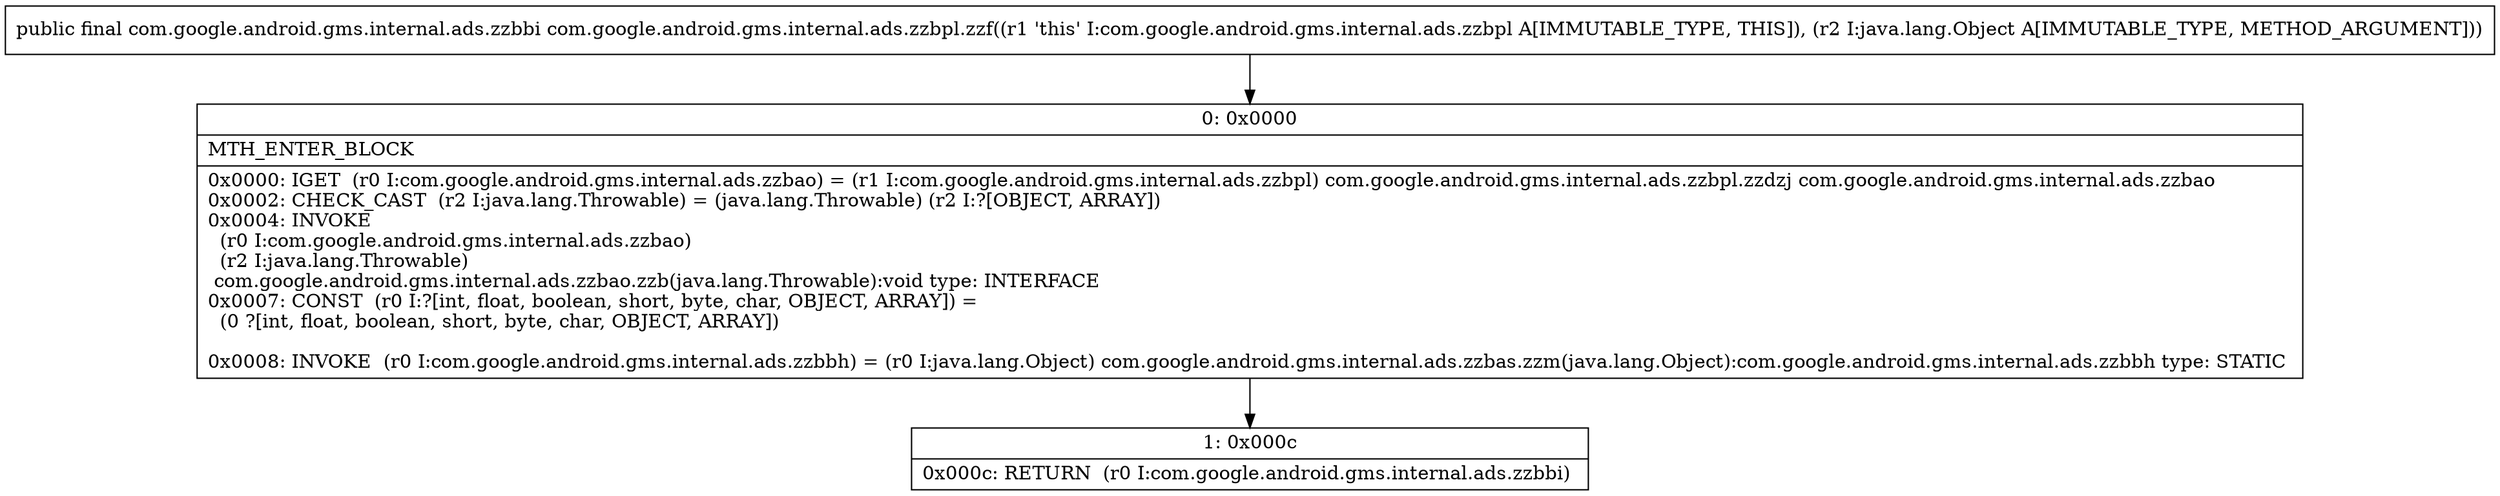 digraph "CFG forcom.google.android.gms.internal.ads.zzbpl.zzf(Ljava\/lang\/Object;)Lcom\/google\/android\/gms\/internal\/ads\/zzbbi;" {
Node_0 [shape=record,label="{0\:\ 0x0000|MTH_ENTER_BLOCK\l|0x0000: IGET  (r0 I:com.google.android.gms.internal.ads.zzbao) = (r1 I:com.google.android.gms.internal.ads.zzbpl) com.google.android.gms.internal.ads.zzbpl.zzdzj com.google.android.gms.internal.ads.zzbao \l0x0002: CHECK_CAST  (r2 I:java.lang.Throwable) = (java.lang.Throwable) (r2 I:?[OBJECT, ARRAY]) \l0x0004: INVOKE  \l  (r0 I:com.google.android.gms.internal.ads.zzbao)\l  (r2 I:java.lang.Throwable)\l com.google.android.gms.internal.ads.zzbao.zzb(java.lang.Throwable):void type: INTERFACE \l0x0007: CONST  (r0 I:?[int, float, boolean, short, byte, char, OBJECT, ARRAY]) = \l  (0 ?[int, float, boolean, short, byte, char, OBJECT, ARRAY])\l \l0x0008: INVOKE  (r0 I:com.google.android.gms.internal.ads.zzbbh) = (r0 I:java.lang.Object) com.google.android.gms.internal.ads.zzbas.zzm(java.lang.Object):com.google.android.gms.internal.ads.zzbbh type: STATIC \l}"];
Node_1 [shape=record,label="{1\:\ 0x000c|0x000c: RETURN  (r0 I:com.google.android.gms.internal.ads.zzbbi) \l}"];
MethodNode[shape=record,label="{public final com.google.android.gms.internal.ads.zzbbi com.google.android.gms.internal.ads.zzbpl.zzf((r1 'this' I:com.google.android.gms.internal.ads.zzbpl A[IMMUTABLE_TYPE, THIS]), (r2 I:java.lang.Object A[IMMUTABLE_TYPE, METHOD_ARGUMENT])) }"];
MethodNode -> Node_0;
Node_0 -> Node_1;
}

